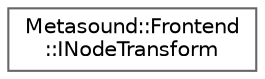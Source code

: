 digraph "Graphical Class Hierarchy"
{
 // INTERACTIVE_SVG=YES
 // LATEX_PDF_SIZE
  bgcolor="transparent";
  edge [fontname=Helvetica,fontsize=10,labelfontname=Helvetica,labelfontsize=10];
  node [fontname=Helvetica,fontsize=10,shape=box,height=0.2,width=0.4];
  rankdir="LR";
  Node0 [id="Node000000",label="Metasound::Frontend\l::INodeTransform",height=0.2,width=0.4,color="grey40", fillcolor="white", style="filled",URL="$dc/dbb/classMetasound_1_1Frontend_1_1INodeTransform.html",tooltip="Interface for transforming a node."];
}
